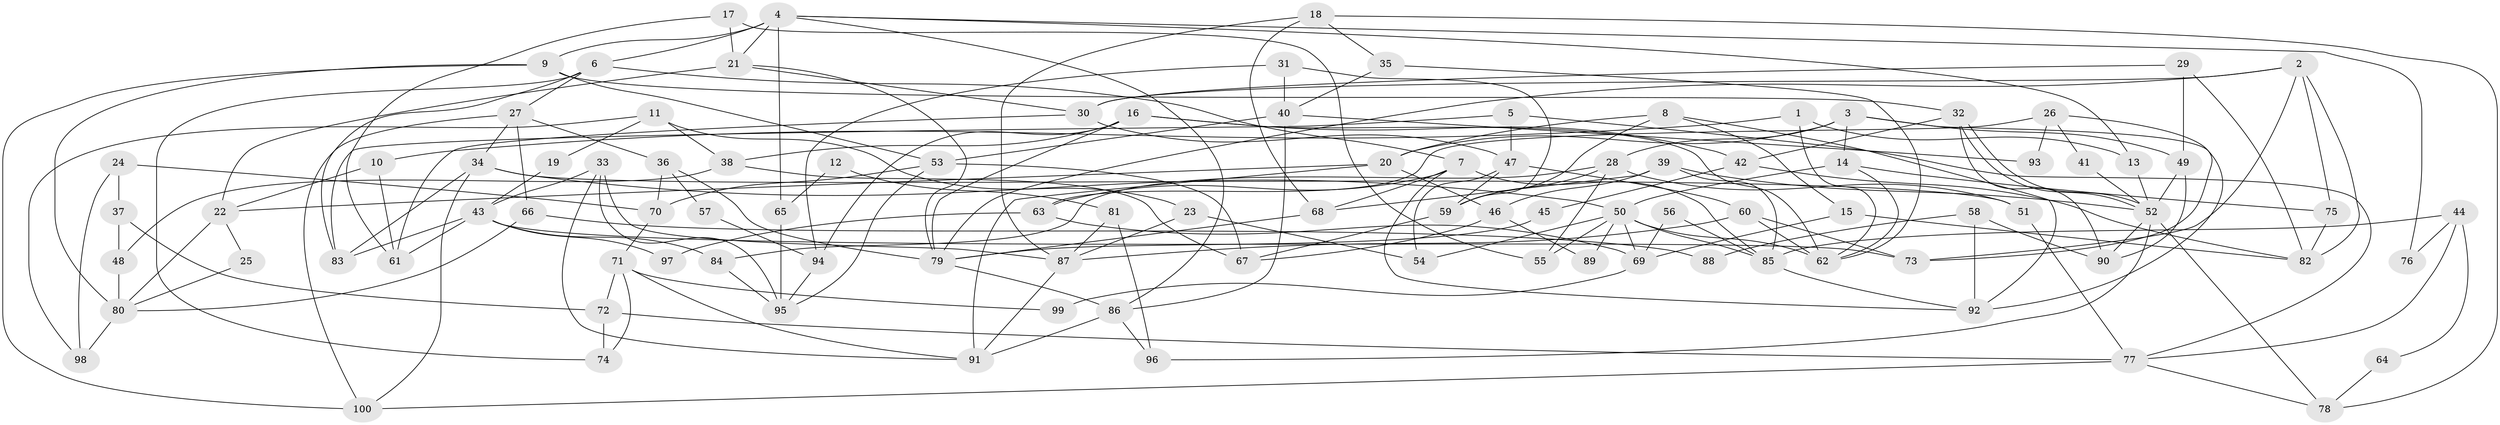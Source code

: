 // coarse degree distribution, {4: 0.25, 5: 0.125, 8: 0.0625, 10: 0.015625, 3: 0.140625, 7: 0.109375, 6: 0.109375, 9: 0.0625, 2: 0.125}
// Generated by graph-tools (version 1.1) at 2025/41/03/06/25 10:41:52]
// undirected, 100 vertices, 200 edges
graph export_dot {
graph [start="1"]
  node [color=gray90,style=filled];
  1;
  2;
  3;
  4;
  5;
  6;
  7;
  8;
  9;
  10;
  11;
  12;
  13;
  14;
  15;
  16;
  17;
  18;
  19;
  20;
  21;
  22;
  23;
  24;
  25;
  26;
  27;
  28;
  29;
  30;
  31;
  32;
  33;
  34;
  35;
  36;
  37;
  38;
  39;
  40;
  41;
  42;
  43;
  44;
  45;
  46;
  47;
  48;
  49;
  50;
  51;
  52;
  53;
  54;
  55;
  56;
  57;
  58;
  59;
  60;
  61;
  62;
  63;
  64;
  65;
  66;
  67;
  68;
  69;
  70;
  71;
  72;
  73;
  74;
  75;
  76;
  77;
  78;
  79;
  80;
  81;
  82;
  83;
  84;
  85;
  86;
  87;
  88;
  89;
  90;
  91;
  92;
  93;
  94;
  95;
  96;
  97;
  98;
  99;
  100;
  1 -- 62;
  1 -- 13;
  1 -- 10;
  2 -- 75;
  2 -- 30;
  2 -- 73;
  2 -- 79;
  2 -- 82;
  3 -- 20;
  3 -- 14;
  3 -- 28;
  3 -- 49;
  3 -- 92;
  4 -- 9;
  4 -- 21;
  4 -- 6;
  4 -- 13;
  4 -- 65;
  4 -- 76;
  4 -- 86;
  5 -- 83;
  5 -- 47;
  5 -- 77;
  6 -- 7;
  6 -- 27;
  6 -- 74;
  6 -- 83;
  7 -- 68;
  7 -- 92;
  7 -- 63;
  7 -- 85;
  8 -- 20;
  8 -- 92;
  8 -- 15;
  8 -- 59;
  9 -- 80;
  9 -- 100;
  9 -- 32;
  9 -- 53;
  10 -- 61;
  10 -- 22;
  11 -- 23;
  11 -- 38;
  11 -- 19;
  11 -- 98;
  12 -- 65;
  12 -- 81;
  13 -- 52;
  14 -- 50;
  14 -- 62;
  14 -- 75;
  15 -- 82;
  15 -- 69;
  16 -- 94;
  16 -- 79;
  16 -- 38;
  16 -- 42;
  16 -- 62;
  17 -- 21;
  17 -- 61;
  17 -- 55;
  18 -- 78;
  18 -- 87;
  18 -- 35;
  18 -- 68;
  19 -- 43;
  20 -- 91;
  20 -- 22;
  20 -- 46;
  21 -- 79;
  21 -- 30;
  21 -- 22;
  22 -- 25;
  22 -- 80;
  23 -- 87;
  23 -- 54;
  24 -- 70;
  24 -- 98;
  24 -- 37;
  25 -- 80;
  26 -- 73;
  26 -- 63;
  26 -- 41;
  26 -- 93;
  27 -- 100;
  27 -- 34;
  27 -- 36;
  27 -- 66;
  28 -- 59;
  28 -- 51;
  28 -- 55;
  28 -- 84;
  29 -- 49;
  29 -- 82;
  29 -- 30;
  30 -- 47;
  30 -- 61;
  31 -- 59;
  31 -- 40;
  31 -- 94;
  32 -- 52;
  32 -- 52;
  32 -- 42;
  32 -- 90;
  33 -- 91;
  33 -- 43;
  33 -- 87;
  33 -- 95;
  34 -- 50;
  34 -- 51;
  34 -- 83;
  34 -- 100;
  35 -- 62;
  35 -- 40;
  36 -- 79;
  36 -- 57;
  36 -- 70;
  37 -- 72;
  37 -- 48;
  38 -- 67;
  38 -- 48;
  39 -- 52;
  39 -- 68;
  39 -- 46;
  39 -- 85;
  40 -- 86;
  40 -- 53;
  40 -- 93;
  41 -- 52;
  42 -- 45;
  42 -- 82;
  43 -- 83;
  43 -- 84;
  43 -- 61;
  43 -- 73;
  43 -- 97;
  44 -- 85;
  44 -- 77;
  44 -- 64;
  44 -- 76;
  45 -- 79;
  46 -- 67;
  46 -- 89;
  47 -- 59;
  47 -- 60;
  47 -- 54;
  48 -- 80;
  49 -- 52;
  49 -- 90;
  50 -- 85;
  50 -- 55;
  50 -- 54;
  50 -- 62;
  50 -- 69;
  50 -- 89;
  51 -- 77;
  52 -- 90;
  52 -- 78;
  52 -- 96;
  53 -- 67;
  53 -- 70;
  53 -- 95;
  56 -- 69;
  56 -- 85;
  57 -- 94;
  58 -- 92;
  58 -- 90;
  58 -- 88;
  59 -- 67;
  60 -- 73;
  60 -- 62;
  60 -- 87;
  63 -- 69;
  63 -- 97;
  64 -- 78;
  65 -- 95;
  66 -- 80;
  66 -- 88;
  68 -- 79;
  69 -- 99;
  70 -- 71;
  71 -- 72;
  71 -- 74;
  71 -- 91;
  71 -- 99;
  72 -- 74;
  72 -- 77;
  75 -- 82;
  77 -- 78;
  77 -- 100;
  79 -- 86;
  80 -- 98;
  81 -- 96;
  81 -- 87;
  84 -- 95;
  85 -- 92;
  86 -- 91;
  86 -- 96;
  87 -- 91;
  94 -- 95;
}
